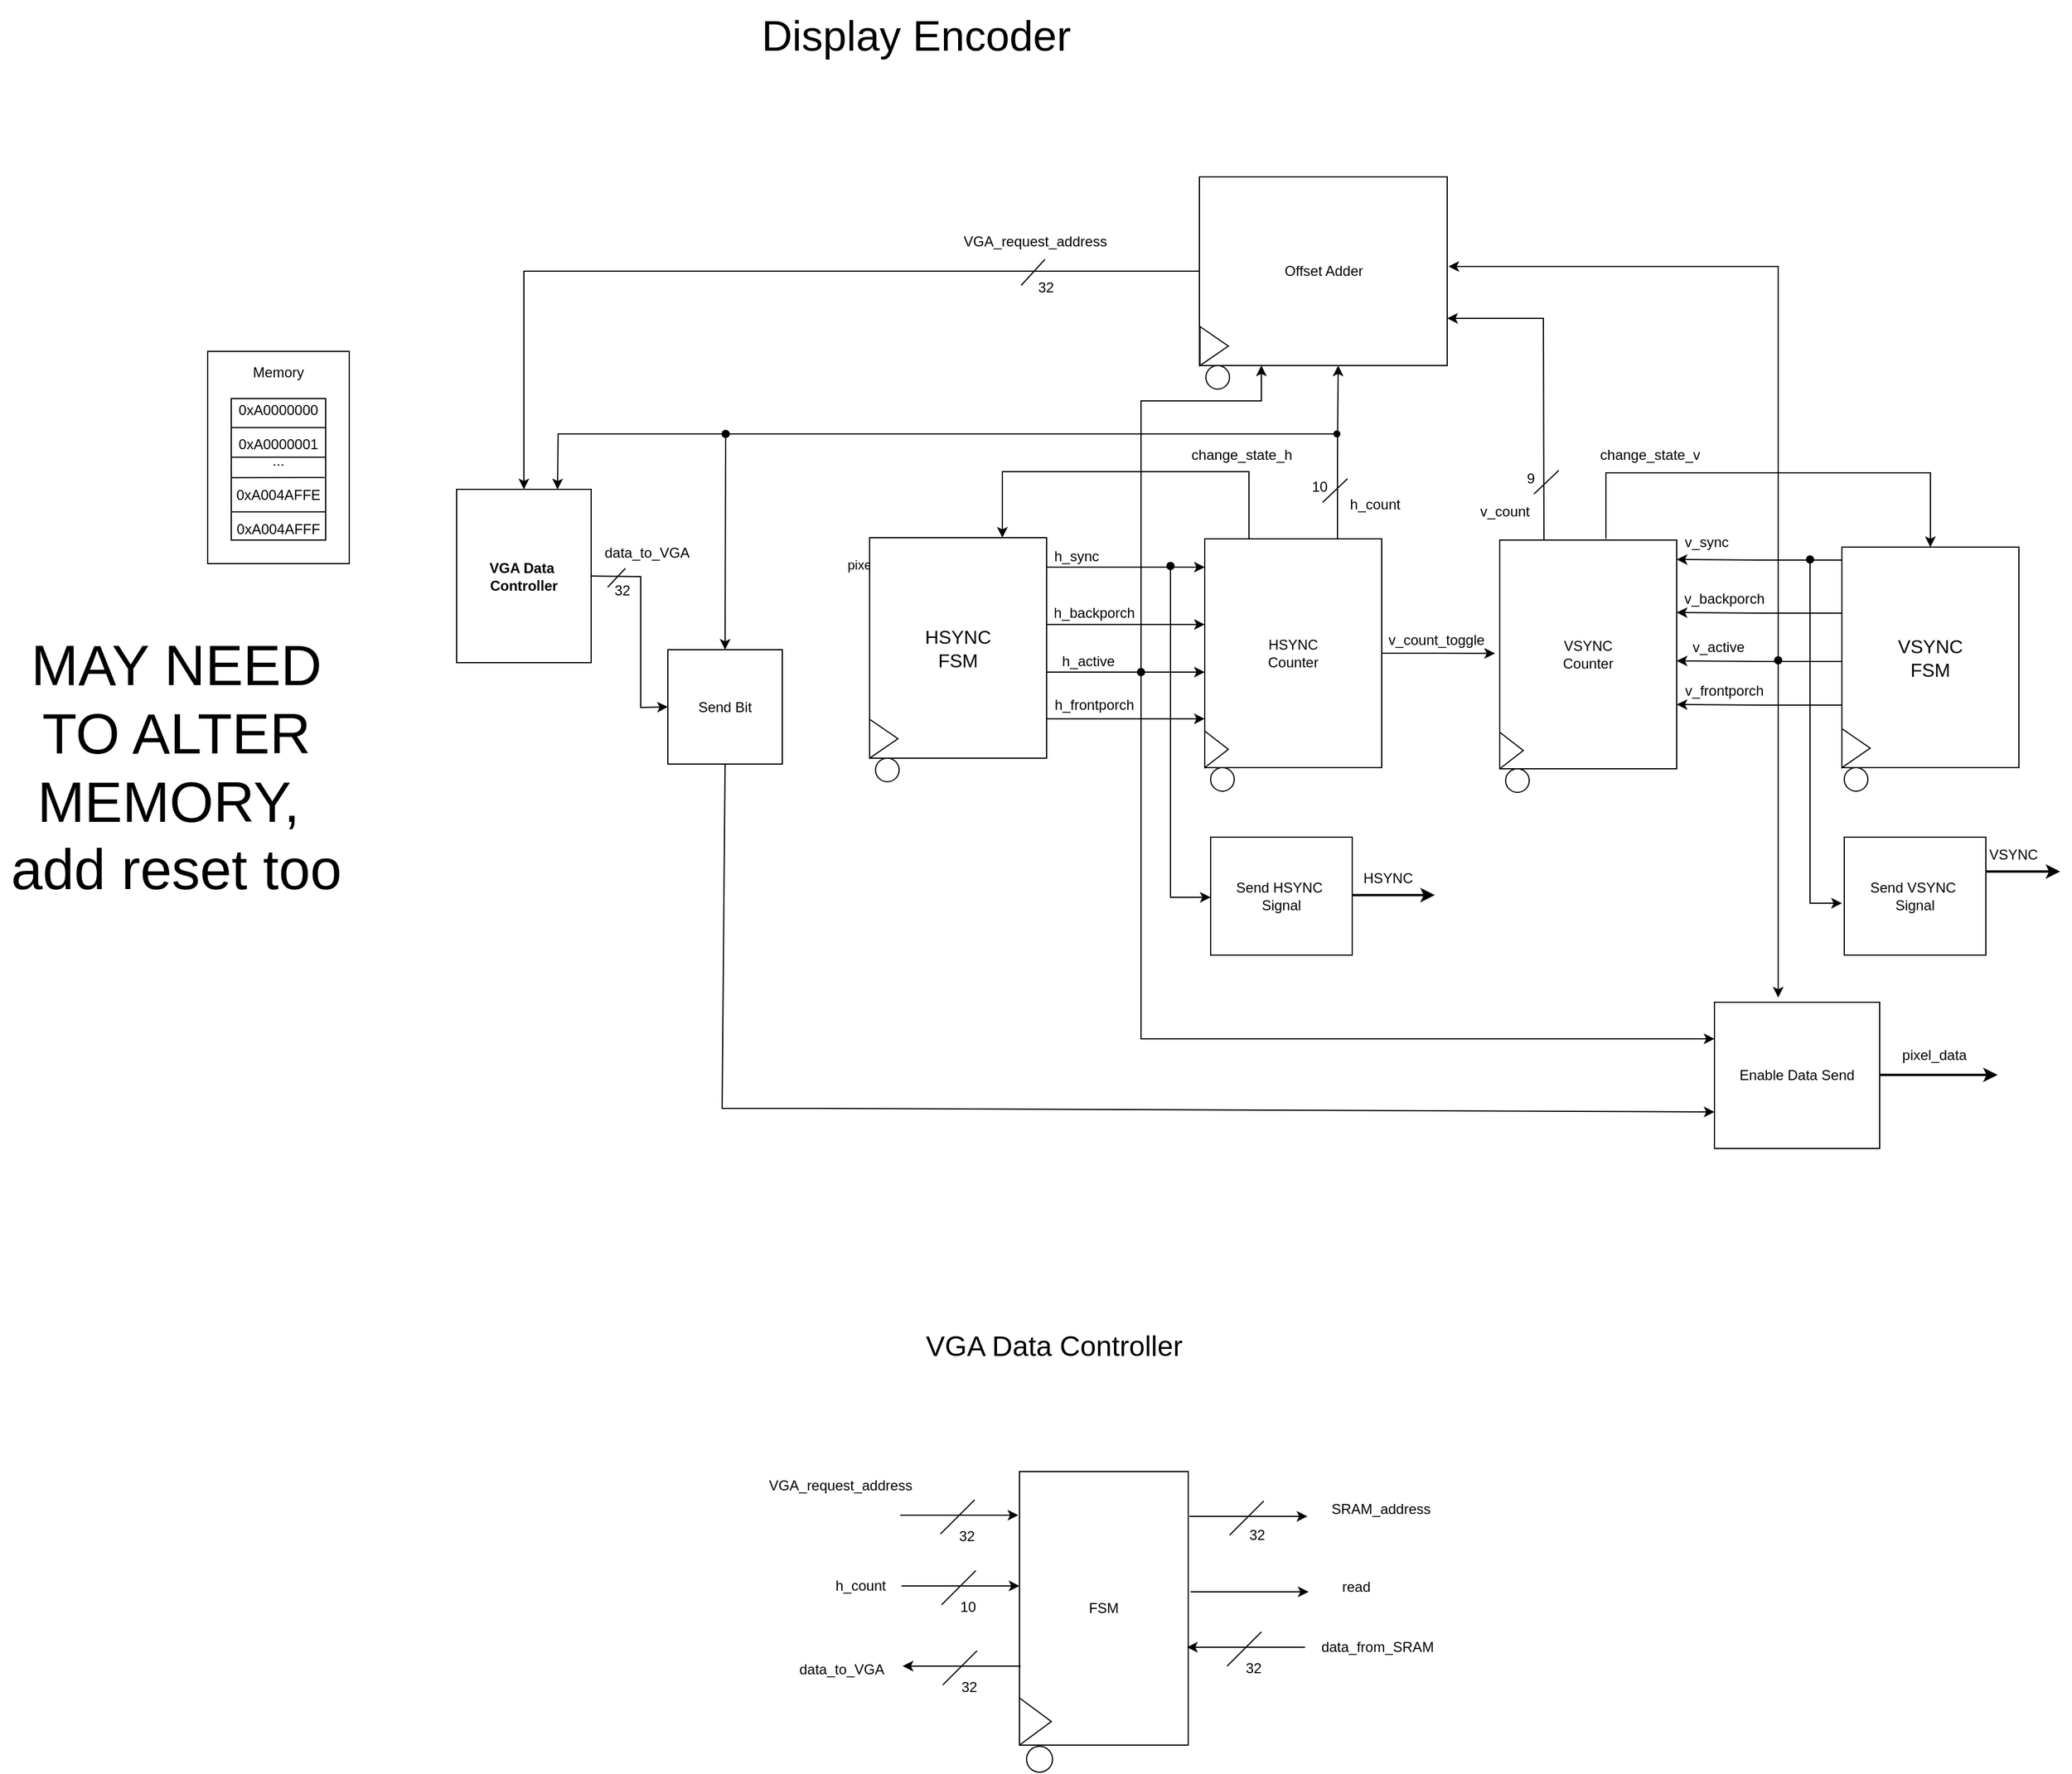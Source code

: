 <mxfile version="24.6.4" type="github">
  <diagram name="Page-1" id="yu1hhraFgdrDqdv_gLaq">
    <mxGraphModel dx="2005" dy="889" grid="0" gridSize="10" guides="0" tooltips="1" connect="1" arrows="1" fold="1" page="0" pageScale="1" pageWidth="850" pageHeight="1100" math="0" shadow="0">
      <root>
        <mxCell id="0" />
        <mxCell id="1" parent="0" />
        <mxCell id="a_h_QdSzYZ5ICD9QuQ7M-1" value="&lt;font style=&quot;font-size: 36px;&quot;&gt;Display Encoder&lt;/font&gt;" style="text;html=1;align=center;verticalAlign=middle;resizable=0;points=[];autosize=1;strokeColor=none;fillColor=none;" parent="1" vertex="1">
          <mxGeometry x="454" y="10" width="290" height="60" as="geometry" />
        </mxCell>
        <mxCell id="a_h_QdSzYZ5ICD9QuQ7M-2" style="edgeStyle=none;rounded=0;orthogonalLoop=1;jettySize=auto;html=1;entryX=0;entryY=0.75;entryDx=0;entryDy=0;exitX=0.5;exitY=1;exitDx=0;exitDy=0;" parent="1" source="j9uklfwy02_yAITF8O0o-32" target="a_h_QdSzYZ5ICD9QuQ7M-55" edge="1">
          <mxGeometry relative="1" as="geometry">
            <mxPoint x="1524" y="890" as="targetPoint" />
            <Array as="points">
              <mxPoint x="435" y="950" />
              <mxPoint x="471" y="950" />
              <mxPoint x="514" y="950" />
            </Array>
            <mxPoint x="509" y="496" as="sourcePoint" />
          </mxGeometry>
        </mxCell>
        <mxCell id="a_h_QdSzYZ5ICD9QuQ7M-3" value="pixel_data" style="edgeLabel;html=1;align=center;verticalAlign=middle;resizable=0;points=[];" parent="a_h_QdSzYZ5ICD9QuQ7M-2" vertex="1" connectable="0">
          <mxGeometry x="0.06" relative="1" as="geometry">
            <mxPoint x="-178" y="-462" as="offset" />
          </mxGeometry>
        </mxCell>
        <mxCell id="a_h_QdSzYZ5ICD9QuQ7M-4" value="Memory&lt;div&gt;&lt;br&gt;&lt;/div&gt;&lt;div&gt;&lt;br&gt;&lt;/div&gt;&lt;div&gt;&lt;br&gt;&lt;/div&gt;&lt;div&gt;&lt;br&gt;&lt;/div&gt;&lt;div&gt;&lt;br&gt;&lt;/div&gt;&lt;div&gt;&lt;br&gt;&lt;/div&gt;&lt;div&gt;&lt;br&gt;&lt;/div&gt;&lt;div&gt;&lt;br&gt;&lt;/div&gt;&lt;div&gt;&lt;br&gt;&lt;/div&gt;&lt;div&gt;&lt;br&gt;&lt;/div&gt;" style="whiteSpace=wrap;html=1;" parent="1" vertex="1">
          <mxGeometry x="-1" y="308" width="120" height="180" as="geometry" />
        </mxCell>
        <mxCell id="a_h_QdSzYZ5ICD9QuQ7M-5" value="0xA0000000&lt;div&gt;&lt;br&gt;&lt;div&gt;0xA0000001&lt;/div&gt;&lt;div&gt;&lt;span style=&quot;background-color: initial;&quot;&gt;...&lt;/span&gt;&lt;br&gt;&lt;/div&gt;&lt;div&gt;&lt;span style=&quot;background-color: initial;&quot;&gt;&lt;br&gt;&lt;/span&gt;&lt;/div&gt;&lt;div&gt;&lt;span style=&quot;background-color: initial;&quot;&gt;0xA004AFFE&lt;/span&gt;&lt;br&gt;&lt;/div&gt;&lt;div&gt;&lt;br&gt;&lt;/div&gt;&lt;div&gt;&lt;div&gt;0xA004AFFF&lt;/div&gt;&lt;/div&gt;&lt;/div&gt;" style="whiteSpace=wrap;html=1;" parent="1" vertex="1">
          <mxGeometry x="19" y="348" width="80" height="120" as="geometry" />
        </mxCell>
        <mxCell id="a_h_QdSzYZ5ICD9QuQ7M-6" style="edgeStyle=none;rounded=0;orthogonalLoop=1;jettySize=auto;html=1;exitX=0;exitY=0.5;exitDx=0;exitDy=0;entryX=1;entryY=0.5;entryDx=0;entryDy=0;endArrow=none;endFill=0;" parent="1" edge="1">
          <mxGeometry relative="1" as="geometry">
            <mxPoint x="19" y="397.71" as="sourcePoint" />
            <mxPoint x="99" y="397.71" as="targetPoint" />
          </mxGeometry>
        </mxCell>
        <mxCell id="a_h_QdSzYZ5ICD9QuQ7M-7" style="edgeStyle=none;rounded=0;orthogonalLoop=1;jettySize=auto;html=1;exitX=0.004;exitY=0.205;exitDx=0;exitDy=0;entryX=1.001;entryY=0.205;entryDx=0;entryDy=0;endArrow=none;endFill=0;exitPerimeter=0;entryPerimeter=0;" parent="1" source="a_h_QdSzYZ5ICD9QuQ7M-5" target="a_h_QdSzYZ5ICD9QuQ7M-5" edge="1">
          <mxGeometry relative="1" as="geometry">
            <mxPoint x="19" y="378" as="sourcePoint" />
            <mxPoint x="99" y="378" as="targetPoint" />
          </mxGeometry>
        </mxCell>
        <mxCell id="a_h_QdSzYZ5ICD9QuQ7M-8" style="edgeStyle=none;rounded=0;orthogonalLoop=1;jettySize=auto;html=1;exitX=0.004;exitY=0.801;exitDx=0;exitDy=0;entryX=0.994;entryY=0.801;entryDx=0;entryDy=0;endArrow=none;endFill=0;exitPerimeter=0;entryPerimeter=0;" parent="1" source="a_h_QdSzYZ5ICD9QuQ7M-5" target="a_h_QdSzYZ5ICD9QuQ7M-5" edge="1">
          <mxGeometry relative="1" as="geometry">
            <mxPoint x="19" y="438" as="sourcePoint" />
            <mxPoint x="99" y="438" as="targetPoint" />
          </mxGeometry>
        </mxCell>
        <mxCell id="a_h_QdSzYZ5ICD9QuQ7M-9" style="edgeStyle=none;rounded=0;orthogonalLoop=1;jettySize=auto;html=1;exitX=-0.003;exitY=0.559;exitDx=0;exitDy=0;entryX=0.989;entryY=0.558;entryDx=0;entryDy=0;endArrow=none;endFill=0;exitPerimeter=0;entryPerimeter=0;" parent="1" source="a_h_QdSzYZ5ICD9QuQ7M-5" target="a_h_QdSzYZ5ICD9QuQ7M-5" edge="1">
          <mxGeometry relative="1" as="geometry">
            <mxPoint x="19" y="418" as="sourcePoint" />
            <mxPoint x="99" y="418" as="targetPoint" />
          </mxGeometry>
        </mxCell>
        <mxCell id="a_h_QdSzYZ5ICD9QuQ7M-36" style="edgeStyle=orthogonalEdgeStyle;rounded=0;orthogonalLoop=1;jettySize=auto;html=1;exitX=1;exitY=0.5;exitDx=0;exitDy=0;entryX=0;entryY=0.5;entryDx=0;entryDy=0;" parent="1" edge="1">
          <mxGeometry relative="1" as="geometry">
            <mxPoint x="844.0" y="539.57" as="targetPoint" />
            <mxPoint x="710" y="539.57" as="sourcePoint" />
          </mxGeometry>
        </mxCell>
        <mxCell id="a_h_QdSzYZ5ICD9QuQ7M-11" value="&lt;font size=&quot;3&quot;&gt;HSYNC&lt;/font&gt;&lt;div&gt;&lt;font size=&quot;3&quot;&gt;FSM&lt;/font&gt;&lt;/div&gt;" style="whiteSpace=wrap;html=1;align=center;" parent="1" vertex="1">
          <mxGeometry x="560" y="466" width="150" height="187" as="geometry" />
        </mxCell>
        <mxCell id="a_h_QdSzYZ5ICD9QuQ7M-12" value="" style="triangle;whiteSpace=wrap;html=1;" parent="1" vertex="1">
          <mxGeometry x="560" y="620" width="24" height="33" as="geometry" />
        </mxCell>
        <mxCell id="a_h_QdSzYZ5ICD9QuQ7M-13" value="" style="ellipse;whiteSpace=wrap;html=1;" parent="1" vertex="1">
          <mxGeometry x="565" y="653" width="20" height="20" as="geometry" />
        </mxCell>
        <mxCell id="a_h_QdSzYZ5ICD9QuQ7M-18" style="edgeStyle=none;rounded=0;orthogonalLoop=1;jettySize=auto;html=1;exitX=1;exitY=0.5;exitDx=0;exitDy=0;strokeWidth=2;" parent="1" edge="1">
          <mxGeometry relative="1" as="geometry">
            <mxPoint x="1039" y="769.164" as="targetPoint" />
            <mxPoint x="959" y="769.13" as="sourcePoint" />
          </mxGeometry>
        </mxCell>
        <mxCell id="a_h_QdSzYZ5ICD9QuQ7M-26" value="" style="endArrow=classic;html=1;rounded=0;exitX=0;exitY=0.5;exitDx=0;exitDy=0;entryX=0.5;entryY=0;entryDx=0;entryDy=0;" parent="1" source="a_h_QdSzYZ5ICD9QuQ7M-107" target="j9uklfwy02_yAITF8O0o-1" edge="1">
          <mxGeometry width="50" height="50" relative="1" as="geometry">
            <mxPoint x="610" y="463" as="sourcePoint" />
            <mxPoint x="410" y="413" as="targetPoint" />
            <Array as="points">
              <mxPoint x="610" y="240" />
              <mxPoint x="410" y="240" />
              <mxPoint x="379" y="240" />
              <mxPoint x="267" y="240" />
            </Array>
          </mxGeometry>
        </mxCell>
        <mxCell id="a_h_QdSzYZ5ICD9QuQ7M-27" value="VGA_request_address" style="text;html=1;align=center;verticalAlign=middle;resizable=0;points=[];autosize=1;strokeColor=none;fillColor=none;" parent="1" vertex="1">
          <mxGeometry x="630.5" y="202" width="139" height="26" as="geometry" />
        </mxCell>
        <mxCell id="a_h_QdSzYZ5ICD9QuQ7M-28" value="" style="endArrow=none;html=1;rounded=0;" parent="1" edge="1">
          <mxGeometry width="50" height="50" relative="1" as="geometry">
            <mxPoint x="688.5" y="252" as="sourcePoint" />
            <mxPoint x="708.5" y="230" as="targetPoint" />
          </mxGeometry>
        </mxCell>
        <mxCell id="a_h_QdSzYZ5ICD9QuQ7M-29" value="32" style="text;html=1;align=center;verticalAlign=middle;resizable=0;points=[];autosize=1;strokeColor=none;fillColor=none;" parent="1" vertex="1">
          <mxGeometry x="693" y="241" width="31" height="26" as="geometry" />
        </mxCell>
        <mxCell id="a_h_QdSzYZ5ICD9QuQ7M-34" value="&lt;font style=&quot;font-size: 48px;&quot;&gt;MAY NEED&lt;/font&gt;&lt;div&gt;&lt;font style=&quot;font-size: 48px;&quot;&gt;TO ALTER&lt;/font&gt;&lt;/div&gt;&lt;div&gt;&lt;font style=&quot;font-size: 48px;&quot;&gt;MEMORY,&amp;nbsp;&lt;/font&gt;&lt;/div&gt;&lt;div&gt;&lt;font style=&quot;font-size: 48px;&quot;&gt;add reset too&lt;/font&gt;&lt;/div&gt;" style="text;html=1;align=center;verticalAlign=middle;resizable=0;points=[];autosize=1;strokeColor=none;fillColor=none;" parent="1" vertex="1">
          <mxGeometry x="-177" y="540" width="298" height="242" as="geometry" />
        </mxCell>
        <mxCell id="a_h_QdSzYZ5ICD9QuQ7M-51" style="edgeStyle=orthogonalEdgeStyle;rounded=0;orthogonalLoop=1;jettySize=auto;html=1;exitX=0.25;exitY=0;exitDx=0;exitDy=0;entryX=0.75;entryY=0;entryDx=0;entryDy=0;" parent="1" source="a_h_QdSzYZ5ICD9QuQ7M-38" target="a_h_QdSzYZ5ICD9QuQ7M-11" edge="1">
          <mxGeometry relative="1" as="geometry">
            <Array as="points">
              <mxPoint x="882" y="410" />
              <mxPoint x="673" y="410" />
            </Array>
          </mxGeometry>
        </mxCell>
        <mxCell id="a_h_QdSzYZ5ICD9QuQ7M-109" style="edgeStyle=orthogonalEdgeStyle;rounded=0;orthogonalLoop=1;jettySize=auto;html=1;exitX=1;exitY=0.5;exitDx=0;exitDy=0;" parent="1" source="a_h_QdSzYZ5ICD9QuQ7M-38" edge="1">
          <mxGeometry relative="1" as="geometry">
            <mxPoint x="1090.0" y="564.123" as="targetPoint" />
          </mxGeometry>
        </mxCell>
        <mxCell id="a_h_QdSzYZ5ICD9QuQ7M-113" style="edgeStyle=orthogonalEdgeStyle;rounded=0;orthogonalLoop=1;jettySize=auto;html=1;exitX=0.75;exitY=0;exitDx=0;exitDy=0;entryX=0.56;entryY=1;entryDx=0;entryDy=0;entryPerimeter=0;" parent="1" source="a_h_QdSzYZ5ICD9QuQ7M-38" target="a_h_QdSzYZ5ICD9QuQ7M-107" edge="1">
          <mxGeometry relative="1" as="geometry">
            <mxPoint x="956.636" y="340.0" as="targetPoint" />
          </mxGeometry>
        </mxCell>
        <mxCell id="a_h_QdSzYZ5ICD9QuQ7M-38" value="HSYNC&lt;div&gt;&lt;span style=&quot;background-color: initial;&quot;&gt;Counter&lt;/span&gt;&lt;br&gt;&lt;/div&gt;" style="whiteSpace=wrap;html=1;" parent="1" vertex="1">
          <mxGeometry x="844" y="467" width="150" height="194" as="geometry" />
        </mxCell>
        <mxCell id="a_h_QdSzYZ5ICD9QuQ7M-40" value="change_state_h" style="text;html=1;align=center;verticalAlign=middle;resizable=0;points=[];autosize=1;strokeColor=none;fillColor=none;shadow=1;" parent="1" vertex="1">
          <mxGeometry x="820" y="381" width="110" height="30" as="geometry" />
        </mxCell>
        <mxCell id="a_h_QdSzYZ5ICD9QuQ7M-41" style="edgeStyle=orthogonalEdgeStyle;rounded=0;orthogonalLoop=1;jettySize=auto;html=1;exitX=1;exitY=0.5;exitDx=0;exitDy=0;entryX=0;entryY=0.5;entryDx=0;entryDy=0;" parent="1" edge="1">
          <mxGeometry relative="1" as="geometry">
            <mxPoint x="844" y="619.57" as="targetPoint" />
            <mxPoint x="710" y="619.57" as="sourcePoint" />
          </mxGeometry>
        </mxCell>
        <mxCell id="a_h_QdSzYZ5ICD9QuQ7M-42" style="edgeStyle=orthogonalEdgeStyle;rounded=0;orthogonalLoop=1;jettySize=auto;html=1;exitX=1;exitY=0.5;exitDx=0;exitDy=0;entryX=0;entryY=0.5;entryDx=0;entryDy=0;" parent="1" edge="1">
          <mxGeometry relative="1" as="geometry">
            <mxPoint x="844" y="580" as="targetPoint" />
            <mxPoint x="710" y="580" as="sourcePoint" />
          </mxGeometry>
        </mxCell>
        <mxCell id="a_h_QdSzYZ5ICD9QuQ7M-43" style="edgeStyle=orthogonalEdgeStyle;rounded=0;orthogonalLoop=1;jettySize=auto;html=1;exitX=1;exitY=0.5;exitDx=0;exitDy=0;entryX=0;entryY=0.5;entryDx=0;entryDy=0;" parent="1" edge="1">
          <mxGeometry relative="1" as="geometry">
            <mxPoint x="844" y="491" as="targetPoint" />
            <mxPoint x="710" y="491" as="sourcePoint" />
          </mxGeometry>
        </mxCell>
        <mxCell id="a_h_QdSzYZ5ICD9QuQ7M-44" value="h_sync" style="text;html=1;align=center;verticalAlign=middle;resizable=0;points=[];autosize=1;strokeColor=none;fillColor=none;" parent="1" vertex="1">
          <mxGeometry x="705" y="467" width="60" height="30" as="geometry" />
        </mxCell>
        <mxCell id="a_h_QdSzYZ5ICD9QuQ7M-46" value="h_backporch" style="text;html=1;align=center;verticalAlign=middle;resizable=0;points=[];autosize=1;strokeColor=none;fillColor=none;" parent="1" vertex="1">
          <mxGeometry x="705" y="515" width="90" height="30" as="geometry" />
        </mxCell>
        <mxCell id="a_h_QdSzYZ5ICD9QuQ7M-47" value="&lt;div&gt;&lt;br&gt;&lt;/div&gt;&lt;div&gt;h_&lt;span style=&quot;background-color: initial;&quot;&gt;active&lt;/span&gt;&lt;/div&gt;" style="text;html=1;align=center;verticalAlign=middle;resizable=0;points=[];autosize=1;strokeColor=none;fillColor=none;" parent="1" vertex="1">
          <mxGeometry x="710" y="543" width="70" height="40" as="geometry" />
        </mxCell>
        <mxCell id="a_h_QdSzYZ5ICD9QuQ7M-49" value="h_frontporch" style="text;html=1;align=center;verticalAlign=middle;resizable=0;points=[];autosize=1;strokeColor=none;fillColor=none;" parent="1" vertex="1">
          <mxGeometry x="705" y="593" width="90" height="30" as="geometry" />
        </mxCell>
        <mxCell id="a_h_QdSzYZ5ICD9QuQ7M-21" value="" style="triangle;whiteSpace=wrap;html=1;" parent="1" vertex="1">
          <mxGeometry x="844" y="630" width="20" height="31" as="geometry" />
        </mxCell>
        <mxCell id="a_h_QdSzYZ5ICD9QuQ7M-22" value="" style="ellipse;whiteSpace=wrap;html=1;" parent="1" vertex="1">
          <mxGeometry x="849" y="661" width="20" height="20" as="geometry" />
        </mxCell>
        <mxCell id="a_h_QdSzYZ5ICD9QuQ7M-52" value="HSYNC" style="text;html=1;align=center;verticalAlign=middle;resizable=0;points=[];autosize=1;strokeColor=none;fillColor=none;" parent="1" vertex="1">
          <mxGeometry x="964" y="740" width="70" height="30" as="geometry" />
        </mxCell>
        <mxCell id="a_h_QdSzYZ5ICD9QuQ7M-55" value="Enable Data Send" style="whiteSpace=wrap;html=1;" parent="1" vertex="1">
          <mxGeometry x="1276" y="860" width="140" height="124" as="geometry" />
        </mxCell>
        <mxCell id="a_h_QdSzYZ5ICD9QuQ7M-56" value="" style="edgeStyle=none;orthogonalLoop=1;jettySize=auto;html=1;rounded=0;strokeWidth=2;" parent="1" edge="1">
          <mxGeometry width="100" relative="1" as="geometry">
            <mxPoint x="1416" y="921.57" as="sourcePoint" />
            <mxPoint x="1516" y="921.57" as="targetPoint" />
            <Array as="points" />
          </mxGeometry>
        </mxCell>
        <mxCell id="a_h_QdSzYZ5ICD9QuQ7M-57" value="pixel_data" style="text;html=1;align=center;verticalAlign=middle;resizable=0;points=[];autosize=1;strokeColor=none;fillColor=none;" parent="1" vertex="1">
          <mxGeometry x="1425" y="892" width="73" height="26" as="geometry" />
        </mxCell>
        <mxCell id="a_h_QdSzYZ5ICD9QuQ7M-58" value="" style="edgeStyle=none;orthogonalLoop=1;jettySize=auto;html=1;rounded=0;startArrow=oval;startFill=1;entryX=0;entryY=0.5;entryDx=0;entryDy=0;" parent="1" edge="1">
          <mxGeometry width="100" relative="1" as="geometry">
            <mxPoint x="815" y="490" as="sourcePoint" />
            <mxPoint x="849" y="771.0" as="targetPoint" />
            <Array as="points">
              <mxPoint x="815" y="771" />
            </Array>
          </mxGeometry>
        </mxCell>
        <mxCell id="a_h_QdSzYZ5ICD9QuQ7M-59" value="Send HSYNC&amp;nbsp;&lt;div&gt;Signal&lt;/div&gt;" style="whiteSpace=wrap;html=1;" parent="1" vertex="1">
          <mxGeometry x="849" y="720" width="120" height="100" as="geometry" />
        </mxCell>
        <mxCell id="a_h_QdSzYZ5ICD9QuQ7M-73" value="&lt;font size=&quot;3&quot;&gt;VSYNC&lt;/font&gt;&lt;div&gt;&lt;font size=&quot;3&quot;&gt;FSM&lt;/font&gt;&lt;/div&gt;" style="whiteSpace=wrap;html=1;align=center;" parent="1" vertex="1">
          <mxGeometry x="1384" y="474" width="150" height="187" as="geometry" />
        </mxCell>
        <mxCell id="a_h_QdSzYZ5ICD9QuQ7M-74" value="" style="triangle;whiteSpace=wrap;html=1;" parent="1" vertex="1">
          <mxGeometry x="1384" y="628" width="24" height="33" as="geometry" />
        </mxCell>
        <mxCell id="a_h_QdSzYZ5ICD9QuQ7M-75" value="" style="ellipse;whiteSpace=wrap;html=1;" parent="1" vertex="1">
          <mxGeometry x="1386" y="661" width="20" height="20" as="geometry" />
        </mxCell>
        <mxCell id="a_h_QdSzYZ5ICD9QuQ7M-77" style="edgeStyle=orthogonalEdgeStyle;rounded=0;orthogonalLoop=1;jettySize=auto;html=1;exitX=1;exitY=0.5;exitDx=0;exitDy=0;startArrow=classic;startFill=1;endArrow=none;endFill=0;" parent="1" edge="1">
          <mxGeometry relative="1" as="geometry">
            <mxPoint x="1384" y="571" as="targetPoint" />
            <mxPoint x="1244" y="570.5" as="sourcePoint" />
          </mxGeometry>
        </mxCell>
        <mxCell id="a_h_QdSzYZ5ICD9QuQ7M-79" value="v_sync" style="text;html=1;align=center;verticalAlign=middle;resizable=0;points=[];autosize=1;strokeColor=none;fillColor=none;" parent="1" vertex="1">
          <mxGeometry x="1239" y="454.5" width="60" height="30" as="geometry" />
        </mxCell>
        <mxCell id="a_h_QdSzYZ5ICD9QuQ7M-80" value="v_backporch" style="text;html=1;align=center;verticalAlign=middle;resizable=0;points=[];autosize=1;strokeColor=none;fillColor=none;" parent="1" vertex="1">
          <mxGeometry x="1239" y="502.5" width="90" height="30" as="geometry" />
        </mxCell>
        <mxCell id="a_h_QdSzYZ5ICD9QuQ7M-81" value="&lt;div&gt;&lt;br&gt;&lt;/div&gt;&lt;div&gt;v_&lt;span style=&quot;background-color: initial;&quot;&gt;active&lt;/span&gt;&lt;/div&gt;" style="text;html=1;align=center;verticalAlign=middle;resizable=0;points=[];autosize=1;strokeColor=none;fillColor=none;" parent="1" vertex="1">
          <mxGeometry x="1244" y="530.5" width="70" height="40" as="geometry" />
        </mxCell>
        <mxCell id="a_h_QdSzYZ5ICD9QuQ7M-82" value="v_frontporch" style="text;html=1;align=center;verticalAlign=middle;resizable=0;points=[];autosize=1;strokeColor=none;fillColor=none;" parent="1" vertex="1">
          <mxGeometry x="1239" y="580.5" width="90" height="30" as="geometry" />
        </mxCell>
        <mxCell id="a_h_QdSzYZ5ICD9QuQ7M-83" value="VSYNC&lt;div&gt;&lt;span style=&quot;background-color: initial;&quot;&gt;Counter&lt;/span&gt;&lt;br&gt;&lt;/div&gt;" style="whiteSpace=wrap;html=1;" parent="1" vertex="1">
          <mxGeometry x="1094" y="468" width="150" height="194" as="geometry" />
        </mxCell>
        <mxCell id="a_h_QdSzYZ5ICD9QuQ7M-84" value="" style="triangle;whiteSpace=wrap;html=1;" parent="1" vertex="1">
          <mxGeometry x="1094" y="631" width="20" height="31" as="geometry" />
        </mxCell>
        <mxCell id="a_h_QdSzYZ5ICD9QuQ7M-85" value="" style="ellipse;whiteSpace=wrap;html=1;" parent="1" vertex="1">
          <mxGeometry x="1099" y="662" width="20" height="20" as="geometry" />
        </mxCell>
        <mxCell id="a_h_QdSzYZ5ICD9QuQ7M-87" value="v_count_toggle" style="text;html=1;align=center;verticalAlign=middle;resizable=0;points=[];autosize=1;strokeColor=none;fillColor=none;" parent="1" vertex="1">
          <mxGeometry x="990" y="540" width="99" height="26" as="geometry" />
        </mxCell>
        <mxCell id="a_h_QdSzYZ5ICD9QuQ7M-88" value="" style="edgeStyle=none;orthogonalLoop=1;jettySize=auto;html=1;rounded=0;startArrow=oval;startFill=1;entryX=0;entryY=0.5;entryDx=0;entryDy=0;" parent="1" edge="1">
          <mxGeometry width="100" relative="1" as="geometry">
            <mxPoint x="1357" y="484.5" as="sourcePoint" />
            <mxPoint x="1384" y="776" as="targetPoint" />
            <Array as="points">
              <mxPoint x="1357" y="776" />
            </Array>
          </mxGeometry>
        </mxCell>
        <mxCell id="a_h_QdSzYZ5ICD9QuQ7M-89" style="edgeStyle=none;rounded=0;orthogonalLoop=1;jettySize=auto;html=1;exitX=1;exitY=0.5;exitDx=0;exitDy=0;strokeWidth=2;" parent="1" edge="1">
          <mxGeometry relative="1" as="geometry">
            <mxPoint x="1569" y="749.164" as="targetPoint" />
            <mxPoint x="1489" y="749.13" as="sourcePoint" />
          </mxGeometry>
        </mxCell>
        <mxCell id="a_h_QdSzYZ5ICD9QuQ7M-90" value="VSYNC" style="text;html=1;align=center;verticalAlign=middle;resizable=0;points=[];autosize=1;strokeColor=none;fillColor=none;" parent="1" vertex="1">
          <mxGeometry x="1499" y="720" width="60" height="30" as="geometry" />
        </mxCell>
        <mxCell id="a_h_QdSzYZ5ICD9QuQ7M-91" value="Send VSYNC&amp;nbsp;&lt;div&gt;Signal&lt;/div&gt;" style="whiteSpace=wrap;html=1;" parent="1" vertex="1">
          <mxGeometry x="1386" y="720" width="120" height="100" as="geometry" />
        </mxCell>
        <mxCell id="a_h_QdSzYZ5ICD9QuQ7M-98" value="" style="edgeStyle=none;orthogonalLoop=1;jettySize=auto;html=1;rounded=0;startArrow=oval;startFill=1;entryX=0;entryY=0.25;entryDx=0;entryDy=0;" parent="1" target="a_h_QdSzYZ5ICD9QuQ7M-55" edge="1">
          <mxGeometry width="100" relative="1" as="geometry">
            <mxPoint x="790" y="580" as="sourcePoint" />
            <mxPoint x="829" y="860" as="targetPoint" />
            <Array as="points">
              <mxPoint x="790" y="891" />
            </Array>
          </mxGeometry>
        </mxCell>
        <mxCell id="a_h_QdSzYZ5ICD9QuQ7M-99" style="edgeStyle=orthogonalEdgeStyle;rounded=0;orthogonalLoop=1;jettySize=auto;html=1;exitX=0.5;exitY=0;exitDx=0;exitDy=0;entryX=0.75;entryY=0;entryDx=0;entryDy=0;startArrow=classic;startFill=1;endArrow=none;endFill=0;" parent="1" source="a_h_QdSzYZ5ICD9QuQ7M-73" edge="1">
          <mxGeometry relative="1" as="geometry">
            <mxPoint x="1393" y="468" as="sourcePoint" />
            <mxPoint x="1184" y="467" as="targetPoint" />
            <Array as="points">
              <mxPoint x="1459" y="411" />
              <mxPoint x="1184" y="411" />
            </Array>
          </mxGeometry>
        </mxCell>
        <mxCell id="a_h_QdSzYZ5ICD9QuQ7M-100" value="change_state_v" style="text;html=1;align=center;verticalAlign=middle;resizable=0;points=[];autosize=1;strokeColor=none;fillColor=none;" parent="1" vertex="1">
          <mxGeometry x="1166" y="381" width="110" height="30" as="geometry" />
        </mxCell>
        <mxCell id="a_h_QdSzYZ5ICD9QuQ7M-103" style="edgeStyle=orthogonalEdgeStyle;rounded=0;orthogonalLoop=1;jettySize=auto;html=1;exitX=1;exitY=0.5;exitDx=0;exitDy=0;startArrow=classic;startFill=1;endArrow=none;endFill=0;" parent="1" edge="1">
          <mxGeometry relative="1" as="geometry">
            <mxPoint x="1384" y="608" as="targetPoint" />
            <mxPoint x="1244" y="607.5" as="sourcePoint" />
          </mxGeometry>
        </mxCell>
        <mxCell id="a_h_QdSzYZ5ICD9QuQ7M-104" style="edgeStyle=orthogonalEdgeStyle;rounded=0;orthogonalLoop=1;jettySize=auto;html=1;exitX=1;exitY=0.5;exitDx=0;exitDy=0;startArrow=classic;startFill=1;endArrow=none;endFill=0;" parent="1" edge="1">
          <mxGeometry relative="1" as="geometry">
            <mxPoint x="1384" y="529.99" as="targetPoint" />
            <mxPoint x="1244" y="529.49" as="sourcePoint" />
          </mxGeometry>
        </mxCell>
        <mxCell id="a_h_QdSzYZ5ICD9QuQ7M-105" style="edgeStyle=orthogonalEdgeStyle;rounded=0;orthogonalLoop=1;jettySize=auto;html=1;exitX=1;exitY=0.5;exitDx=0;exitDy=0;startArrow=classic;startFill=1;endArrow=none;endFill=0;" parent="1" edge="1">
          <mxGeometry relative="1" as="geometry">
            <mxPoint x="1384" y="485" as="targetPoint" />
            <mxPoint x="1244" y="484.5" as="sourcePoint" />
          </mxGeometry>
        </mxCell>
        <mxCell id="a_h_QdSzYZ5ICD9QuQ7M-106" value="" style="edgeStyle=none;orthogonalLoop=1;jettySize=auto;html=1;rounded=0;startArrow=oval;startFill=1;" parent="1" edge="1">
          <mxGeometry width="100" relative="1" as="geometry">
            <mxPoint x="1330" y="570" as="sourcePoint" />
            <mxPoint x="1330" y="856" as="targetPoint" />
            <Array as="points" />
          </mxGeometry>
        </mxCell>
        <mxCell id="a_h_QdSzYZ5ICD9QuQ7M-107" value="Offset Adder" style="whiteSpace=wrap;html=1;" parent="1" vertex="1">
          <mxGeometry x="839.5" y="160" width="210" height="160" as="geometry" />
        </mxCell>
        <mxCell id="a_h_QdSzYZ5ICD9QuQ7M-111" value="" style="edgeStyle=none;orthogonalLoop=1;jettySize=auto;html=1;rounded=0;entryX=0.25;entryY=1;entryDx=0;entryDy=0;" parent="1" target="a_h_QdSzYZ5ICD9QuQ7M-107" edge="1">
          <mxGeometry width="100" relative="1" as="geometry">
            <mxPoint x="790" y="580" as="sourcePoint" />
            <mxPoint x="790" y="360" as="targetPoint" />
            <Array as="points">
              <mxPoint x="790" y="350" />
              <mxPoint x="892" y="350" />
            </Array>
          </mxGeometry>
        </mxCell>
        <mxCell id="a_h_QdSzYZ5ICD9QuQ7M-114" value="h_count" style="text;html=1;align=center;verticalAlign=middle;resizable=0;points=[];autosize=1;strokeColor=none;fillColor=none;" parent="1" vertex="1">
          <mxGeometry x="953" y="423" width="70" height="30" as="geometry" />
        </mxCell>
        <mxCell id="a_h_QdSzYZ5ICD9QuQ7M-115" value="" style="edgeStyle=none;orthogonalLoop=1;jettySize=auto;html=1;rounded=0;exitX=0.25;exitY=0;exitDx=0;exitDy=0;entryX=1;entryY=0.75;entryDx=0;entryDy=0;" parent="1" source="a_h_QdSzYZ5ICD9QuQ7M-83" target="a_h_QdSzYZ5ICD9QuQ7M-107" edge="1">
          <mxGeometry width="100" relative="1" as="geometry">
            <mxPoint x="1100" y="320" as="sourcePoint" />
            <mxPoint x="1200" y="320" as="targetPoint" />
            <Array as="points">
              <mxPoint x="1131" y="280" />
            </Array>
          </mxGeometry>
        </mxCell>
        <mxCell id="a_h_QdSzYZ5ICD9QuQ7M-116" value="v_count" style="text;html=1;align=center;verticalAlign=middle;resizable=0;points=[];autosize=1;strokeColor=none;fillColor=none;" parent="1" vertex="1">
          <mxGeometry x="1063" y="429" width="70" height="30" as="geometry" />
        </mxCell>
        <mxCell id="a_h_QdSzYZ5ICD9QuQ7M-117" value="" style="edgeStyle=none;orthogonalLoop=1;jettySize=auto;html=1;rounded=0;entryX=1.005;entryY=0.475;entryDx=0;entryDy=0;entryPerimeter=0;" parent="1" target="a_h_QdSzYZ5ICD9QuQ7M-107" edge="1">
          <mxGeometry width="100" relative="1" as="geometry">
            <mxPoint x="1330" y="570" as="sourcePoint" />
            <mxPoint x="1330" y="330" as="targetPoint" />
            <Array as="points">
              <mxPoint x="1330" y="236" />
            </Array>
          </mxGeometry>
        </mxCell>
        <mxCell id="a_h_QdSzYZ5ICD9QuQ7M-120" value="" style="triangle;whiteSpace=wrap;html=1;" parent="1" vertex="1">
          <mxGeometry x="840" y="287" width="24" height="33" as="geometry" />
        </mxCell>
        <mxCell id="a_h_QdSzYZ5ICD9QuQ7M-121" value="" style="ellipse;whiteSpace=wrap;html=1;" parent="1" vertex="1">
          <mxGeometry x="845" y="320" width="20" height="20" as="geometry" />
        </mxCell>
        <mxCell id="a_h_QdSzYZ5ICD9QuQ7M-123" value="" style="endArrow=none;html=1;rounded=0;" parent="1" edge="1">
          <mxGeometry width="50" height="50" relative="1" as="geometry">
            <mxPoint x="944" y="436" as="sourcePoint" />
            <mxPoint x="965" y="416" as="targetPoint" />
          </mxGeometry>
        </mxCell>
        <mxCell id="a_h_QdSzYZ5ICD9QuQ7M-124" value="10" style="text;html=1;align=center;verticalAlign=middle;resizable=0;points=[];autosize=1;strokeColor=none;fillColor=none;" parent="1" vertex="1">
          <mxGeometry x="925" y="410" width="31" height="26" as="geometry" />
        </mxCell>
        <mxCell id="a_h_QdSzYZ5ICD9QuQ7M-125" value="" style="endArrow=none;html=1;rounded=0;" parent="1" edge="1">
          <mxGeometry width="50" height="50" relative="1" as="geometry">
            <mxPoint x="1123" y="429" as="sourcePoint" />
            <mxPoint x="1144" y="409" as="targetPoint" />
          </mxGeometry>
        </mxCell>
        <mxCell id="a_h_QdSzYZ5ICD9QuQ7M-126" value="9" style="text;html=1;align=center;verticalAlign=middle;resizable=0;points=[];autosize=1;strokeColor=none;fillColor=none;" parent="1" vertex="1">
          <mxGeometry x="1107" y="403" width="25" height="26" as="geometry" />
        </mxCell>
        <mxCell id="j9uklfwy02_yAITF8O0o-1" value="&lt;b&gt;VGA Data&amp;nbsp;&lt;/b&gt;&lt;div&gt;&lt;b&gt;Controller&lt;/b&gt;&lt;/div&gt;" style="whiteSpace=wrap;html=1;" vertex="1" parent="1">
          <mxGeometry x="210" y="425" width="114" height="147" as="geometry" />
        </mxCell>
        <mxCell id="j9uklfwy02_yAITF8O0o-6" value="FSM" style="whiteSpace=wrap;html=1;" vertex="1" parent="1">
          <mxGeometry x="687" y="1258" width="143" height="232" as="geometry" />
        </mxCell>
        <mxCell id="j9uklfwy02_yAITF8O0o-7" value="" style="triangle;whiteSpace=wrap;html=1;" vertex="1" parent="1">
          <mxGeometry x="687" y="1450" width="27" height="40" as="geometry" />
        </mxCell>
        <mxCell id="j9uklfwy02_yAITF8O0o-8" value="" style="ellipse;whiteSpace=wrap;html=1;" vertex="1" parent="1">
          <mxGeometry x="693" y="1491" width="22" height="22" as="geometry" />
        </mxCell>
        <mxCell id="j9uklfwy02_yAITF8O0o-9" value="" style="edgeStyle=none;orthogonalLoop=1;jettySize=auto;html=1;rounded=0;" edge="1" parent="1">
          <mxGeometry width="100" relative="1" as="geometry">
            <mxPoint x="586" y="1295" as="sourcePoint" />
            <mxPoint x="686" y="1295" as="targetPoint" />
            <Array as="points" />
          </mxGeometry>
        </mxCell>
        <mxCell id="j9uklfwy02_yAITF8O0o-10" value="&lt;font style=&quot;font-size: 24px;&quot;&gt;VGA Data Controller&lt;/font&gt;" style="text;html=1;align=center;verticalAlign=middle;resizable=0;points=[];autosize=1;strokeColor=none;fillColor=none;" vertex="1" parent="1">
          <mxGeometry x="598" y="1131" width="235" height="41" as="geometry" />
        </mxCell>
        <mxCell id="j9uklfwy02_yAITF8O0o-11" value="" style="endArrow=none;html=1;rounded=0;" edge="1" parent="1">
          <mxGeometry width="50" height="50" relative="1" as="geometry">
            <mxPoint x="620" y="1311" as="sourcePoint" />
            <mxPoint x="649" y="1282" as="targetPoint" />
          </mxGeometry>
        </mxCell>
        <mxCell id="j9uklfwy02_yAITF8O0o-12" value="" style="edgeStyle=none;orthogonalLoop=1;jettySize=auto;html=1;rounded=0;" edge="1" parent="1">
          <mxGeometry width="100" relative="1" as="geometry">
            <mxPoint x="831" y="1296" as="sourcePoint" />
            <mxPoint x="931" y="1296" as="targetPoint" />
            <Array as="points" />
          </mxGeometry>
        </mxCell>
        <mxCell id="j9uklfwy02_yAITF8O0o-13" value="" style="endArrow=none;html=1;rounded=0;" edge="1" parent="1">
          <mxGeometry width="50" height="50" relative="1" as="geometry">
            <mxPoint x="865" y="1312" as="sourcePoint" />
            <mxPoint x="894" y="1283" as="targetPoint" />
          </mxGeometry>
        </mxCell>
        <mxCell id="j9uklfwy02_yAITF8O0o-14" value="32" style="text;html=1;align=center;verticalAlign=middle;resizable=0;points=[];autosize=1;strokeColor=none;fillColor=none;" vertex="1" parent="1">
          <mxGeometry x="626" y="1300" width="31" height="26" as="geometry" />
        </mxCell>
        <mxCell id="j9uklfwy02_yAITF8O0o-15" value="32" style="text;html=1;align=center;verticalAlign=middle;resizable=0;points=[];autosize=1;strokeColor=none;fillColor=none;" vertex="1" parent="1">
          <mxGeometry x="872" y="1299" width="31" height="26" as="geometry" />
        </mxCell>
        <mxCell id="j9uklfwy02_yAITF8O0o-16" value="VGA_request_address" style="text;html=1;align=center;verticalAlign=middle;resizable=0;points=[];autosize=1;strokeColor=none;fillColor=none;" vertex="1" parent="1">
          <mxGeometry x="465" y="1257" width="139" height="26" as="geometry" />
        </mxCell>
        <mxCell id="j9uklfwy02_yAITF8O0o-17" value="SRAM_address" style="text;html=1;align=center;verticalAlign=middle;resizable=0;points=[];autosize=1;strokeColor=none;fillColor=none;" vertex="1" parent="1">
          <mxGeometry x="942" y="1277" width="102" height="26" as="geometry" />
        </mxCell>
        <mxCell id="j9uklfwy02_yAITF8O0o-20" value="" style="edgeStyle=none;orthogonalLoop=1;jettySize=auto;html=1;rounded=0;entryX=0.75;entryY=0;entryDx=0;entryDy=0;" edge="1" parent="1" target="j9uklfwy02_yAITF8O0o-1">
          <mxGeometry width="100" relative="1" as="geometry">
            <mxPoint x="957" y="378" as="sourcePoint" />
            <mxPoint x="506" y="378" as="targetPoint" />
            <Array as="points">
              <mxPoint x="418" y="378" />
              <mxPoint x="296" y="378" />
            </Array>
          </mxGeometry>
        </mxCell>
        <mxCell id="j9uklfwy02_yAITF8O0o-22" value="" style="shape=waypoint;sketch=0;size=6;pointerEvents=1;points=[];fillColor=none;resizable=0;rotatable=0;perimeter=centerPerimeter;snapToPoint=1;" vertex="1" parent="1">
          <mxGeometry x="946" y="368" width="20" height="20" as="geometry" />
        </mxCell>
        <mxCell id="j9uklfwy02_yAITF8O0o-24" value="" style="edgeStyle=none;orthogonalLoop=1;jettySize=auto;html=1;rounded=0;" edge="1" parent="1">
          <mxGeometry width="100" relative="1" as="geometry">
            <mxPoint x="587" y="1355" as="sourcePoint" />
            <mxPoint x="687" y="1355" as="targetPoint" />
            <Array as="points" />
          </mxGeometry>
        </mxCell>
        <mxCell id="j9uklfwy02_yAITF8O0o-25" value="" style="endArrow=none;html=1;rounded=0;" edge="1" parent="1">
          <mxGeometry width="50" height="50" relative="1" as="geometry">
            <mxPoint x="621" y="1371" as="sourcePoint" />
            <mxPoint x="650" y="1342" as="targetPoint" />
          </mxGeometry>
        </mxCell>
        <mxCell id="j9uklfwy02_yAITF8O0o-26" value="10" style="text;html=1;align=center;verticalAlign=middle;resizable=0;points=[];autosize=1;strokeColor=none;fillColor=none;" vertex="1" parent="1">
          <mxGeometry x="627" y="1360" width="31" height="26" as="geometry" />
        </mxCell>
        <mxCell id="j9uklfwy02_yAITF8O0o-27" value="h_count" style="text;html=1;align=center;verticalAlign=middle;resizable=0;points=[];autosize=1;strokeColor=none;fillColor=none;" vertex="1" parent="1">
          <mxGeometry x="521" y="1342" width="61" height="26" as="geometry" />
        </mxCell>
        <mxCell id="j9uklfwy02_yAITF8O0o-28" value="" style="edgeStyle=none;orthogonalLoop=1;jettySize=auto;html=1;rounded=0;endArrow=none;endFill=0;startArrow=classic;startFill=1;" edge="1" parent="1">
          <mxGeometry width="100" relative="1" as="geometry">
            <mxPoint x="588" y="1423" as="sourcePoint" />
            <mxPoint x="688" y="1423" as="targetPoint" />
            <Array as="points" />
          </mxGeometry>
        </mxCell>
        <mxCell id="j9uklfwy02_yAITF8O0o-29" value="" style="endArrow=none;html=1;rounded=0;" edge="1" parent="1">
          <mxGeometry width="50" height="50" relative="1" as="geometry">
            <mxPoint x="622" y="1439" as="sourcePoint" />
            <mxPoint x="651" y="1410" as="targetPoint" />
          </mxGeometry>
        </mxCell>
        <mxCell id="j9uklfwy02_yAITF8O0o-30" value="32" style="text;html=1;align=center;verticalAlign=middle;resizable=0;points=[];autosize=1;strokeColor=none;fillColor=none;" vertex="1" parent="1">
          <mxGeometry x="628" y="1428" width="31" height="26" as="geometry" />
        </mxCell>
        <mxCell id="j9uklfwy02_yAITF8O0o-31" value="data_to_VGA" style="text;html=1;align=center;verticalAlign=middle;resizable=0;points=[];autosize=1;strokeColor=none;fillColor=none;" vertex="1" parent="1">
          <mxGeometry x="491" y="1413" width="90" height="26" as="geometry" />
        </mxCell>
        <mxCell id="j9uklfwy02_yAITF8O0o-32" value="Send Bit" style="whiteSpace=wrap;html=1;" vertex="1" parent="1">
          <mxGeometry x="389" y="561" width="97" height="97" as="geometry" />
        </mxCell>
        <mxCell id="j9uklfwy02_yAITF8O0o-33" value="" style="edgeStyle=none;orthogonalLoop=1;jettySize=auto;html=1;rounded=0;entryX=0.5;entryY=0;entryDx=0;entryDy=0;startArrow=oval;startFill=1;" edge="1" parent="1" target="j9uklfwy02_yAITF8O0o-32">
          <mxGeometry width="100" relative="1" as="geometry">
            <mxPoint x="438" y="378" as="sourcePoint" />
            <mxPoint x="472" y="409" as="targetPoint" />
            <Array as="points" />
          </mxGeometry>
        </mxCell>
        <mxCell id="j9uklfwy02_yAITF8O0o-34" value="" style="edgeStyle=none;orthogonalLoop=1;jettySize=auto;html=1;rounded=0;exitX=1;exitY=0.5;exitDx=0;exitDy=0;entryX=0;entryY=0.5;entryDx=0;entryDy=0;" edge="1" parent="1" source="j9uklfwy02_yAITF8O0o-1" target="j9uklfwy02_yAITF8O0o-32">
          <mxGeometry width="100" relative="1" as="geometry">
            <mxPoint x="289" y="502" as="sourcePoint" />
            <mxPoint x="388" y="498" as="targetPoint" />
            <Array as="points">
              <mxPoint x="366" y="499" />
              <mxPoint x="366" y="610" />
            </Array>
          </mxGeometry>
        </mxCell>
        <mxCell id="j9uklfwy02_yAITF8O0o-35" value="32" style="text;html=1;align=center;verticalAlign=middle;resizable=0;points=[];autosize=1;strokeColor=none;fillColor=none;" vertex="1" parent="1">
          <mxGeometry x="334" y="498" width="31" height="26" as="geometry" />
        </mxCell>
        <mxCell id="j9uklfwy02_yAITF8O0o-36" value="" style="endArrow=none;html=1;rounded=0;" edge="1" parent="1">
          <mxGeometry width="50" height="50" relative="1" as="geometry">
            <mxPoint x="338" y="508" as="sourcePoint" />
            <mxPoint x="353" y="492" as="targetPoint" />
          </mxGeometry>
        </mxCell>
        <mxCell id="j9uklfwy02_yAITF8O0o-37" value="data_to_VGA" style="text;html=1;align=center;verticalAlign=middle;resizable=0;points=[];autosize=1;strokeColor=none;fillColor=none;" vertex="1" parent="1">
          <mxGeometry x="326" y="466" width="90" height="26" as="geometry" />
        </mxCell>
        <mxCell id="j9uklfwy02_yAITF8O0o-38" value="" style="edgeStyle=none;orthogonalLoop=1;jettySize=auto;html=1;rounded=0;endArrow=none;endFill=0;startArrow=classic;startFill=1;" edge="1" parent="1">
          <mxGeometry width="100" relative="1" as="geometry">
            <mxPoint x="829" y="1407" as="sourcePoint" />
            <mxPoint x="929" y="1407" as="targetPoint" />
            <Array as="points" />
          </mxGeometry>
        </mxCell>
        <mxCell id="j9uklfwy02_yAITF8O0o-39" value="" style="endArrow=none;html=1;rounded=0;" edge="1" parent="1">
          <mxGeometry width="50" height="50" relative="1" as="geometry">
            <mxPoint x="863" y="1423" as="sourcePoint" />
            <mxPoint x="892" y="1394" as="targetPoint" />
          </mxGeometry>
        </mxCell>
        <mxCell id="j9uklfwy02_yAITF8O0o-40" value="32" style="text;html=1;align=center;verticalAlign=middle;resizable=0;points=[];autosize=1;strokeColor=none;fillColor=none;" vertex="1" parent="1">
          <mxGeometry x="869" y="1412" width="31" height="26" as="geometry" />
        </mxCell>
        <mxCell id="j9uklfwy02_yAITF8O0o-41" value="data_from_SRAM" style="text;html=1;align=center;verticalAlign=middle;resizable=0;points=[];autosize=1;strokeColor=none;fillColor=none;" vertex="1" parent="1">
          <mxGeometry x="933" y="1394" width="113" height="26" as="geometry" />
        </mxCell>
        <mxCell id="j9uklfwy02_yAITF8O0o-42" value="read" style="text;html=1;align=center;verticalAlign=middle;resizable=0;points=[];autosize=1;strokeColor=none;fillColor=none;" vertex="1" parent="1">
          <mxGeometry x="951" y="1343" width="42" height="26" as="geometry" />
        </mxCell>
        <mxCell id="j9uklfwy02_yAITF8O0o-43" value="" style="edgeStyle=none;orthogonalLoop=1;jettySize=auto;html=1;rounded=0;" edge="1" parent="1">
          <mxGeometry width="100" relative="1" as="geometry">
            <mxPoint x="832" y="1360" as="sourcePoint" />
            <mxPoint x="932" y="1360" as="targetPoint" />
            <Array as="points" />
          </mxGeometry>
        </mxCell>
      </root>
    </mxGraphModel>
  </diagram>
</mxfile>
